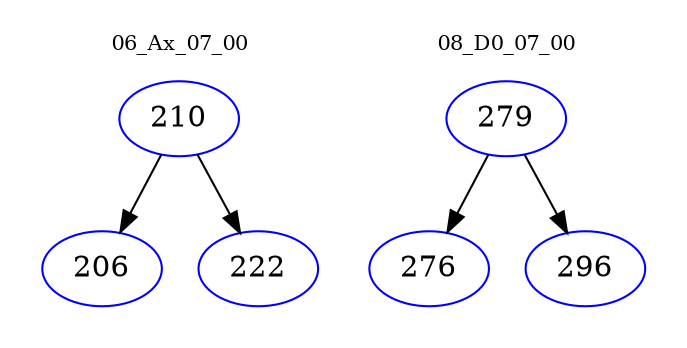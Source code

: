 digraph{
subgraph cluster_0 {
color = white
label = "06_Ax_07_00";
fontsize=10;
T0_210 [label="210", color="blue"]
T0_210 -> T0_206 [color="black"]
T0_206 [label="206", color="blue"]
T0_210 -> T0_222 [color="black"]
T0_222 [label="222", color="blue"]
}
subgraph cluster_1 {
color = white
label = "08_D0_07_00";
fontsize=10;
T1_279 [label="279", color="blue"]
T1_279 -> T1_276 [color="black"]
T1_276 [label="276", color="blue"]
T1_279 -> T1_296 [color="black"]
T1_296 [label="296", color="blue"]
}
}

